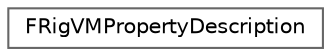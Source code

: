 digraph "Graphical Class Hierarchy"
{
 // INTERACTIVE_SVG=YES
 // LATEX_PDF_SIZE
  bgcolor="transparent";
  edge [fontname=Helvetica,fontsize=10,labelfontname=Helvetica,labelfontsize=10];
  node [fontname=Helvetica,fontsize=10,shape=box,height=0.2,width=0.4];
  rankdir="LR";
  Node0 [id="Node000000",label="FRigVMPropertyDescription",height=0.2,width=0.4,color="grey40", fillcolor="white", style="filled",URL="$d2/d7d/structFRigVMPropertyDescription.html",tooltip="Property Management."];
}

